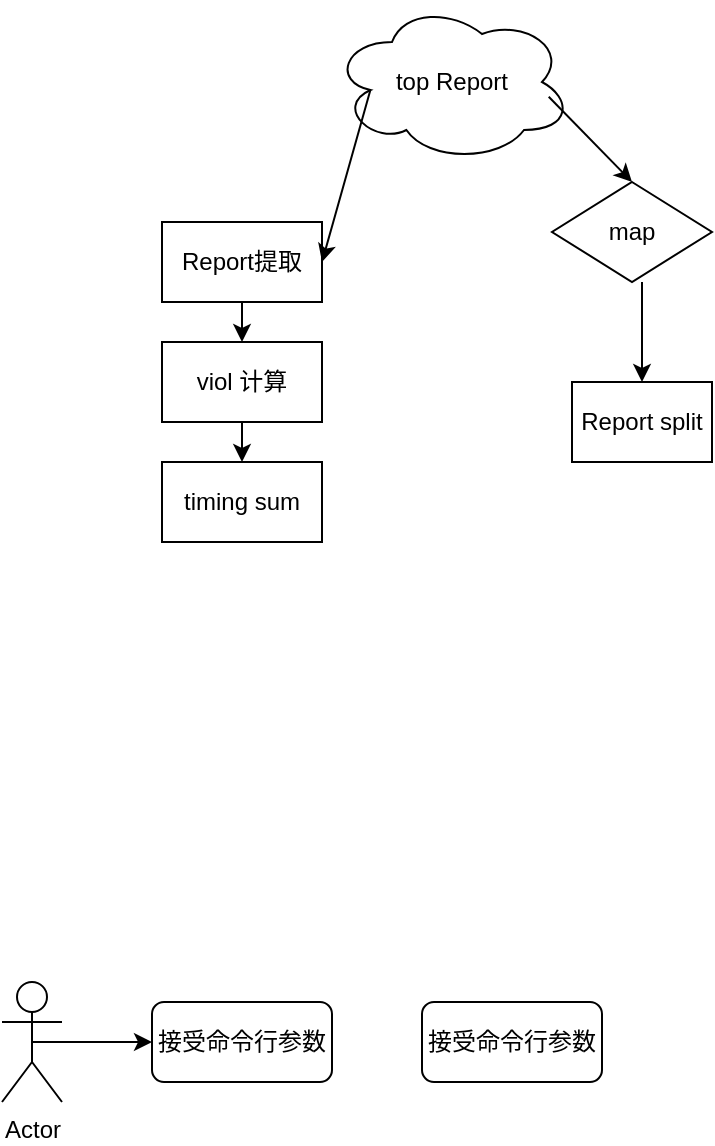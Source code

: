 <mxfile version="24.7.8">
  <diagram name="第 1 页" id="C3MW78rJ4h6a7yWVS72f">
    <mxGraphModel dx="986" dy="431" grid="1" gridSize="10" guides="1" tooltips="1" connect="1" arrows="1" fold="1" page="1" pageScale="1" pageWidth="827" pageHeight="1169" math="0" shadow="0">
      <root>
        <mxCell id="0" />
        <mxCell id="1" parent="0" />
        <mxCell id="6rJtsG7EEUAW6n4fHx3c-1" value="top Report" style="ellipse;shape=cloud;whiteSpace=wrap;html=1;" vertex="1" parent="1">
          <mxGeometry x="235" y="10" width="120" height="80" as="geometry" />
        </mxCell>
        <mxCell id="6rJtsG7EEUAW6n4fHx3c-2" value="Report提取" style="rounded=0;whiteSpace=wrap;html=1;" vertex="1" parent="1">
          <mxGeometry x="150" y="120" width="80" height="40" as="geometry" />
        </mxCell>
        <mxCell id="6rJtsG7EEUAW6n4fHx3c-3" value="Report split" style="rounded=0;whiteSpace=wrap;html=1;" vertex="1" parent="1">
          <mxGeometry x="355" y="200" width="70" height="40" as="geometry" />
        </mxCell>
        <mxCell id="6rJtsG7EEUAW6n4fHx3c-4" value="" style="endArrow=classic;html=1;rounded=0;exitX=0.16;exitY=0.55;exitDx=0;exitDy=0;exitPerimeter=0;entryX=1;entryY=0.5;entryDx=0;entryDy=0;" edge="1" parent="1" source="6rJtsG7EEUAW6n4fHx3c-1" target="6rJtsG7EEUAW6n4fHx3c-2">
          <mxGeometry width="50" height="50" relative="1" as="geometry">
            <mxPoint x="390" y="150" as="sourcePoint" />
            <mxPoint x="440" y="100" as="targetPoint" />
          </mxGeometry>
        </mxCell>
        <mxCell id="6rJtsG7EEUAW6n4fHx3c-5" value="" style="endArrow=classic;html=1;rounded=0;exitX=0.903;exitY=0.592;exitDx=0;exitDy=0;exitPerimeter=0;entryX=0.5;entryY=0;entryDx=0;entryDy=0;" edge="1" parent="1" source="6rJtsG7EEUAW6n4fHx3c-1" target="6rJtsG7EEUAW6n4fHx3c-7">
          <mxGeometry width="50" height="50" relative="1" as="geometry">
            <mxPoint x="329" y="144" as="sourcePoint" />
            <mxPoint x="240" y="140" as="targetPoint" />
          </mxGeometry>
        </mxCell>
        <mxCell id="6rJtsG7EEUAW6n4fHx3c-7" value="map" style="rhombus;whiteSpace=wrap;html=1;" vertex="1" parent="1">
          <mxGeometry x="345" y="100" width="80" height="50" as="geometry" />
        </mxCell>
        <mxCell id="6rJtsG7EEUAW6n4fHx3c-9" value="timing sum" style="rounded=0;whiteSpace=wrap;html=1;" vertex="1" parent="1">
          <mxGeometry x="150" y="240" width="80" height="40" as="geometry" />
        </mxCell>
        <mxCell id="6rJtsG7EEUAW6n4fHx3c-10" value="viol 计算" style="rounded=0;whiteSpace=wrap;html=1;" vertex="1" parent="1">
          <mxGeometry x="150" y="180" width="80" height="40" as="geometry" />
        </mxCell>
        <mxCell id="6rJtsG7EEUAW6n4fHx3c-11" value="" style="endArrow=classic;html=1;rounded=0;exitX=0.5;exitY=1;exitDx=0;exitDy=0;entryX=0.5;entryY=0;entryDx=0;entryDy=0;" edge="1" parent="1" source="6rJtsG7EEUAW6n4fHx3c-2" target="6rJtsG7EEUAW6n4fHx3c-10">
          <mxGeometry width="50" height="50" relative="1" as="geometry">
            <mxPoint x="390" y="250" as="sourcePoint" />
            <mxPoint x="440" y="200" as="targetPoint" />
          </mxGeometry>
        </mxCell>
        <mxCell id="6rJtsG7EEUAW6n4fHx3c-12" value="" style="endArrow=classic;html=1;rounded=0;exitX=0.5;exitY=1;exitDx=0;exitDy=0;entryX=0.5;entryY=0;entryDx=0;entryDy=0;" edge="1" parent="1" source="6rJtsG7EEUAW6n4fHx3c-10" target="6rJtsG7EEUAW6n4fHx3c-9">
          <mxGeometry width="50" height="50" relative="1" as="geometry">
            <mxPoint x="200" y="170" as="sourcePoint" />
            <mxPoint x="200" y="190" as="targetPoint" />
          </mxGeometry>
        </mxCell>
        <mxCell id="6rJtsG7EEUAW6n4fHx3c-13" value="" style="endArrow=classic;html=1;rounded=0;" edge="1" parent="1" target="6rJtsG7EEUAW6n4fHx3c-3">
          <mxGeometry width="50" height="50" relative="1" as="geometry">
            <mxPoint x="390" y="150" as="sourcePoint" />
            <mxPoint x="440" y="100" as="targetPoint" />
          </mxGeometry>
        </mxCell>
        <mxCell id="6rJtsG7EEUAW6n4fHx3c-15" value="接受命令行参数" style="rounded=1;whiteSpace=wrap;html=1;" vertex="1" parent="1">
          <mxGeometry x="145" y="510" width="90" height="40" as="geometry" />
        </mxCell>
        <mxCell id="6rJtsG7EEUAW6n4fHx3c-16" value="Actor" style="shape=umlActor;verticalLabelPosition=bottom;verticalAlign=top;html=1;outlineConnect=0;" vertex="1" parent="1">
          <mxGeometry x="70" y="500" width="30" height="60" as="geometry" />
        </mxCell>
        <mxCell id="6rJtsG7EEUAW6n4fHx3c-17" value="" style="endArrow=classic;html=1;rounded=0;exitX=0.5;exitY=0.5;exitDx=0;exitDy=0;exitPerimeter=0;entryX=0;entryY=0.5;entryDx=0;entryDy=0;" edge="1" parent="1" source="6rJtsG7EEUAW6n4fHx3c-16" target="6rJtsG7EEUAW6n4fHx3c-15">
          <mxGeometry width="50" height="50" relative="1" as="geometry">
            <mxPoint x="390" y="550" as="sourcePoint" />
            <mxPoint x="440" y="500" as="targetPoint" />
          </mxGeometry>
        </mxCell>
        <mxCell id="6rJtsG7EEUAW6n4fHx3c-18" value="接受命令行参数" style="rounded=1;whiteSpace=wrap;html=1;" vertex="1" parent="1">
          <mxGeometry x="280" y="510" width="90" height="40" as="geometry" />
        </mxCell>
      </root>
    </mxGraphModel>
  </diagram>
</mxfile>
